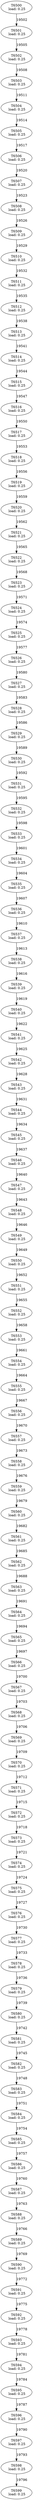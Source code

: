digraph taskgraph {
	T6500 [label= "T6500\n load: 0.25"];
	T6501 [label= "T6501\n load: 0.25"];
	T6500 -> T6501[label=19502];
	T6502 [label= "T6502\n load: 0.25"];
	T6501 -> T6502[label=19505];
	T6503 [label= "T6503\n load: 0.25"];
	T6502 -> T6503[label=19508];
	T6504 [label= "T6504\n load: 0.25"];
	T6503 -> T6504[label=19511];
	T6505 [label= "T6505\n load: 0.25"];
	T6504 -> T6505[label=19514];
	T6506 [label= "T6506\n load: 0.25"];
	T6505 -> T6506[label=19517];
	T6507 [label= "T6507\n load: 0.25"];
	T6506 -> T6507[label=19520];
	T6508 [label= "T6508\n load: 0.25"];
	T6507 -> T6508[label=19523];
	T6509 [label= "T6509\n load: 0.25"];
	T6508 -> T6509[label=19526];
	T6510 [label= "T6510\n load: 0.25"];
	T6509 -> T6510[label=19529];
	T6511 [label= "T6511\n load: 0.25"];
	T6510 -> T6511[label=19532];
	T6512 [label= "T6512\n load: 0.25"];
	T6511 -> T6512[label=19535];
	T6513 [label= "T6513\n load: 0.25"];
	T6512 -> T6513[label=19538];
	T6514 [label= "T6514\n load: 0.25"];
	T6513 -> T6514[label=19541];
	T6515 [label= "T6515\n load: 0.25"];
	T6514 -> T6515[label=19544];
	T6516 [label= "T6516\n load: 0.25"];
	T6515 -> T6516[label=19547];
	T6517 [label= "T6517\n load: 0.25"];
	T6516 -> T6517[label=19550];
	T6518 [label= "T6518\n load: 0.25"];
	T6517 -> T6518[label=19553];
	T6519 [label= "T6519\n load: 0.25"];
	T6518 -> T6519[label=19556];
	T6520 [label= "T6520\n load: 0.25"];
	T6519 -> T6520[label=19559];
	T6521 [label= "T6521\n load: 0.25"];
	T6520 -> T6521[label=19562];
	T6522 [label= "T6522\n load: 0.25"];
	T6521 -> T6522[label=19565];
	T6523 [label= "T6523\n load: 0.25"];
	T6522 -> T6523[label=19568];
	T6524 [label= "T6524\n load: 0.25"];
	T6523 -> T6524[label=19571];
	T6525 [label= "T6525\n load: 0.25"];
	T6524 -> T6525[label=19574];
	T6526 [label= "T6526\n load: 0.25"];
	T6525 -> T6526[label=19577];
	T6527 [label= "T6527\n load: 0.25"];
	T6526 -> T6527[label=19580];
	T6528 [label= "T6528\n load: 0.25"];
	T6527 -> T6528[label=19583];
	T6529 [label= "T6529\n load: 0.25"];
	T6528 -> T6529[label=19586];
	T6530 [label= "T6530\n load: 0.25"];
	T6529 -> T6530[label=19589];
	T6531 [label= "T6531\n load: 0.25"];
	T6530 -> T6531[label=19592];
	T6532 [label= "T6532\n load: 0.25"];
	T6531 -> T6532[label=19595];
	T6533 [label= "T6533\n load: 0.25"];
	T6532 -> T6533[label=19598];
	T6534 [label= "T6534\n load: 0.25"];
	T6533 -> T6534[label=19601];
	T6535 [label= "T6535\n load: 0.25"];
	T6534 -> T6535[label=19604];
	T6536 [label= "T6536\n load: 0.25"];
	T6535 -> T6536[label=19607];
	T6537 [label= "T6537\n load: 0.25"];
	T6536 -> T6537[label=19610];
	T6538 [label= "T6538\n load: 0.25"];
	T6537 -> T6538[label=19613];
	T6539 [label= "T6539\n load: 0.25"];
	T6538 -> T6539[label=19616];
	T6540 [label= "T6540\n load: 0.25"];
	T6539 -> T6540[label=19619];
	T6541 [label= "T6541\n load: 0.25"];
	T6540 -> T6541[label=19622];
	T6542 [label= "T6542\n load: 0.25"];
	T6541 -> T6542[label=19625];
	T6543 [label= "T6543\n load: 0.25"];
	T6542 -> T6543[label=19628];
	T6544 [label= "T6544\n load: 0.25"];
	T6543 -> T6544[label=19631];
	T6545 [label= "T6545\n load: 0.25"];
	T6544 -> T6545[label=19634];
	T6546 [label= "T6546\n load: 0.25"];
	T6545 -> T6546[label=19637];
	T6547 [label= "T6547\n load: 0.25"];
	T6546 -> T6547[label=19640];
	T6548 [label= "T6548\n load: 0.25"];
	T6547 -> T6548[label=19643];
	T6549 [label= "T6549\n load: 0.25"];
	T6548 -> T6549[label=19646];
	T6550 [label= "T6550\n load: 0.25"];
	T6549 -> T6550[label=19649];
	T6551 [label= "T6551\n load: 0.25"];
	T6550 -> T6551[label=19652];
	T6552 [label= "T6552\n load: 0.25"];
	T6551 -> T6552[label=19655];
	T6553 [label= "T6553\n load: 0.25"];
	T6552 -> T6553[label=19658];
	T6554 [label= "T6554\n load: 0.25"];
	T6553 -> T6554[label=19661];
	T6555 [label= "T6555\n load: 0.25"];
	T6554 -> T6555[label=19664];
	T6556 [label= "T6556\n load: 0.25"];
	T6555 -> T6556[label=19667];
	T6557 [label= "T6557\n load: 0.25"];
	T6556 -> T6557[label=19670];
	T6558 [label= "T6558\n load: 0.25"];
	T6557 -> T6558[label=19673];
	T6559 [label= "T6559\n load: 0.25"];
	T6558 -> T6559[label=19676];
	T6560 [label= "T6560\n load: 0.25"];
	T6559 -> T6560[label=19679];
	T6561 [label= "T6561\n load: 0.25"];
	T6560 -> T6561[label=19682];
	T6562 [label= "T6562\n load: 0.25"];
	T6561 -> T6562[label=19685];
	T6563 [label= "T6563\n load: 0.25"];
	T6562 -> T6563[label=19688];
	T6564 [label= "T6564\n load: 0.25"];
	T6563 -> T6564[label=19691];
	T6565 [label= "T6565\n load: 0.25"];
	T6564 -> T6565[label=19694];
	T6566 [label= "T6566\n load: 0.25"];
	T6565 -> T6566[label=19697];
	T6567 [label= "T6567\n load: 0.25"];
	T6566 -> T6567[label=19700];
	T6568 [label= "T6568\n load: 0.25"];
	T6567 -> T6568[label=19703];
	T6569 [label= "T6569\n load: 0.25"];
	T6568 -> T6569[label=19706];
	T6570 [label= "T6570\n load: 0.25"];
	T6569 -> T6570[label=19709];
	T6571 [label= "T6571\n load: 0.25"];
	T6570 -> T6571[label=19712];
	T6572 [label= "T6572\n load: 0.25"];
	T6571 -> T6572[label=19715];
	T6573 [label= "T6573\n load: 0.25"];
	T6572 -> T6573[label=19718];
	T6574 [label= "T6574\n load: 0.25"];
	T6573 -> T6574[label=19721];
	T6575 [label= "T6575\n load: 0.25"];
	T6574 -> T6575[label=19724];
	T6576 [label= "T6576\n load: 0.25"];
	T6575 -> T6576[label=19727];
	T6577 [label= "T6577\n load: 0.25"];
	T6576 -> T6577[label=19730];
	T6578 [label= "T6578\n load: 0.25"];
	T6577 -> T6578[label=19733];
	T6579 [label= "T6579\n load: 0.25"];
	T6578 -> T6579[label=19736];
	T6580 [label= "T6580\n load: 0.25"];
	T6579 -> T6580[label=19739];
	T6581 [label= "T6581\n load: 0.25"];
	T6580 -> T6581[label=19742];
	T6582 [label= "T6582\n load: 0.25"];
	T6581 -> T6582[label=19745];
	T6583 [label= "T6583\n load: 0.25"];
	T6582 -> T6583[label=19748];
	T6584 [label= "T6584\n load: 0.25"];
	T6583 -> T6584[label=19751];
	T6585 [label= "T6585\n load: 0.25"];
	T6584 -> T6585[label=19754];
	T6586 [label= "T6586\n load: 0.25"];
	T6585 -> T6586[label=19757];
	T6587 [label= "T6587\n load: 0.25"];
	T6586 -> T6587[label=19760];
	T6588 [label= "T6588\n load: 0.25"];
	T6587 -> T6588[label=19763];
	T6589 [label= "T6589\n load: 0.25"];
	T6588 -> T6589[label=19766];
	T6590 [label= "T6590\n load: 0.25"];
	T6589 -> T6590[label=19769];
	T6591 [label= "T6591\n load: 0.25"];
	T6590 -> T6591[label=19772];
	T6592 [label= "T6592\n load: 0.25"];
	T6591 -> T6592[label=19775];
	T6593 [label= "T6593\n load: 0.25"];
	T6592 -> T6593[label=19778];
	T6594 [label= "T6594\n load: 0.25"];
	T6593 -> T6594[label=19781];
	T6595 [label= "T6595\n load: 0.25"];
	T6594 -> T6595[label=19784];
	T6596 [label= "T6596\n load: 0.25"];
	T6595 -> T6596[label=19787];
	T6597 [label= "T6597\n load: 0.25"];
	T6596 -> T6597[label=19790];
	T6598 [label= "T6598\n load: 0.25"];
	T6597 -> T6598[label=19793];
	T6599 [label= "T6599\n load: 0.25"];
	T6598 -> T6599[label=19796];
}